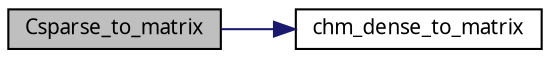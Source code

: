 digraph G
{
  edge [fontname="FreeSans.ttf",fontsize=10,labelfontname="FreeSans.ttf",labelfontsize=10];
  node [fontname="FreeSans.ttf",fontsize=10,shape=record];
  rankdir=LR;
  Node1 [label="Csparse_to_matrix",height=0.2,width=0.4,color="black", fillcolor="grey75", style="filled" fontcolor="black"];
  Node1 -> Node2 [color="midnightblue",fontsize=10,style="solid",fontname="FreeSans.ttf"];
  Node2 [label="chm_dense_to_matrix",height=0.2,width=0.4,color="black", fillcolor="white", style="filled",URL="$chm__common_8c.html#a63a154e775eded261bf72b8a219de11",tooltip="Copy the contents of a to a matrix object and, optionally, free a or free both a..."];
}
